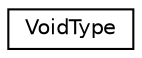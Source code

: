 digraph "Graphical Class Hierarchy"
{
 // LATEX_PDF_SIZE
  edge [fontname="Helvetica",fontsize="10",labelfontname="Helvetica",labelfontsize="10"];
  node [fontname="Helvetica",fontsize="10",shape=record];
  rankdir="LR";
  Node0 [label="VoidType",height=0.2,width=0.4,color="black", fillcolor="white", style="filled",URL="$structVoidType.html",tooltip=" "];
}
